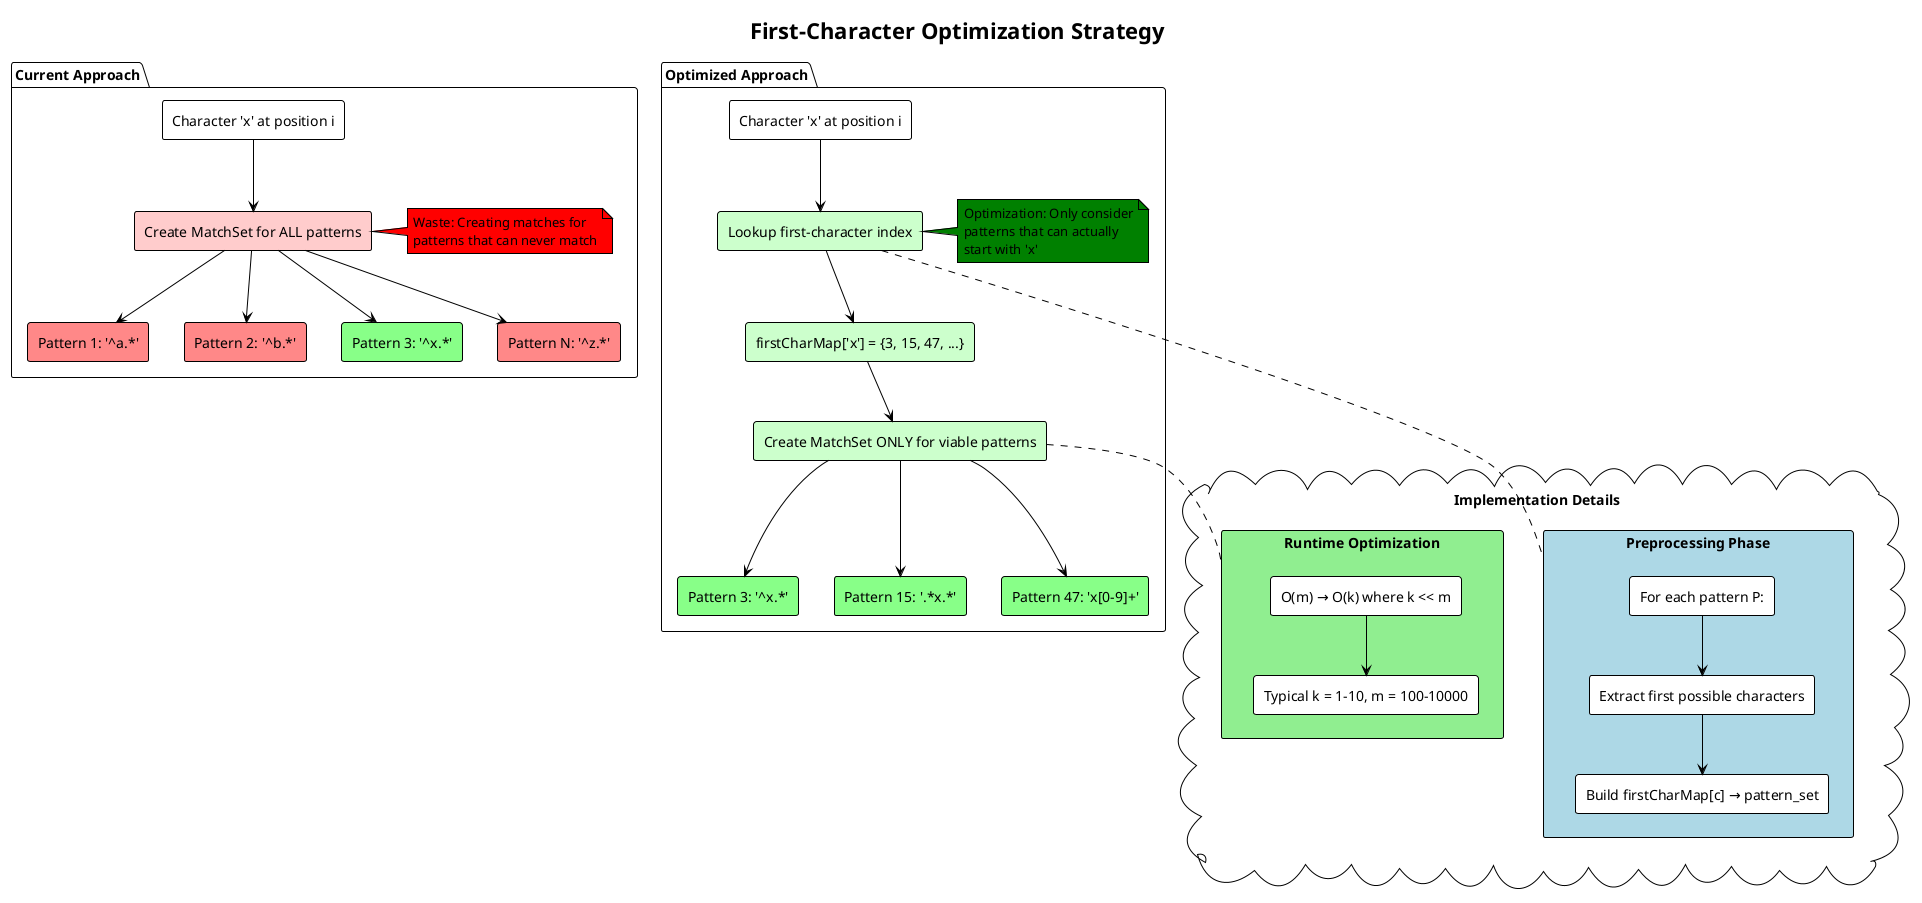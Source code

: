 @startuml
!theme plain
title First-Character Optimization Strategy

package "Current Approach" {
  rectangle "Character 'x' at position i" as char1
  rectangle "Create MatchSet for ALL patterns" as all1 #ffcccc
  rectangle "Pattern 1: '^a.*'" as p1_1 #ff8888
  rectangle "Pattern 2: '^b.*'" as p2_1 #ff8888
  rectangle "Pattern 3: '^x.*'" as p3_1 #88ff88
  rectangle "Pattern N: '^z.*'" as pn_1 #ff8888
  
  char1 --> all1
  all1 --> p1_1
  all1 --> p2_1
  all1 --> p3_1
  all1 --> pn_1
  
  note right of all1 #red
    Waste: Creating matches for
    patterns that can never match
    'x' at this position
  end note
}

package "Optimized Approach" {
  rectangle "Character 'x' at position i" as char2
  rectangle "Lookup first-character index" as lookup #ccffcc
  rectangle "firstCharMap['x'] = {3, 15, 47, ...}" as map #ccffcc
  rectangle "Create MatchSet ONLY for viable patterns" as viable #ccffcc
  rectangle "Pattern 3: '^x.*'" as p3_2 #88ff88
  rectangle "Pattern 15: '.*x.*'" as p15_2 #88ff88
  rectangle "Pattern 47: 'x[0-9]+'" as p47_2 #88ff88
  
  char2 --> lookup
  lookup --> map
  map --> viable
  viable --> p3_2
  viable --> p15_2
  viable --> p47_2
  
  note right of lookup #green
    Optimization: Only consider
    patterns that can actually
    start with 'x'
  end note
}

cloud "Implementation Details" as impldetails {
  rectangle "Preprocessing Phase" as prep #lightblue {
    rectangle "For each pattern P:" as foreach
    rectangle "Extract first possible characters" as extract
    rectangle "Build firstCharMap[c] → pattern_set" as build
    foreach --> extract
    extract --> build
  }
  
  rectangle "Runtime Optimization" as runtime #lightgreen {
    rectangle "O(m) → O(k) where k << m" as complexity
    rectangle "Typical k = 1-10, m = 100-10000" as typical
    complexity --> typical
  }
}

lookup .. prep
viable .. runtime

@enduml
